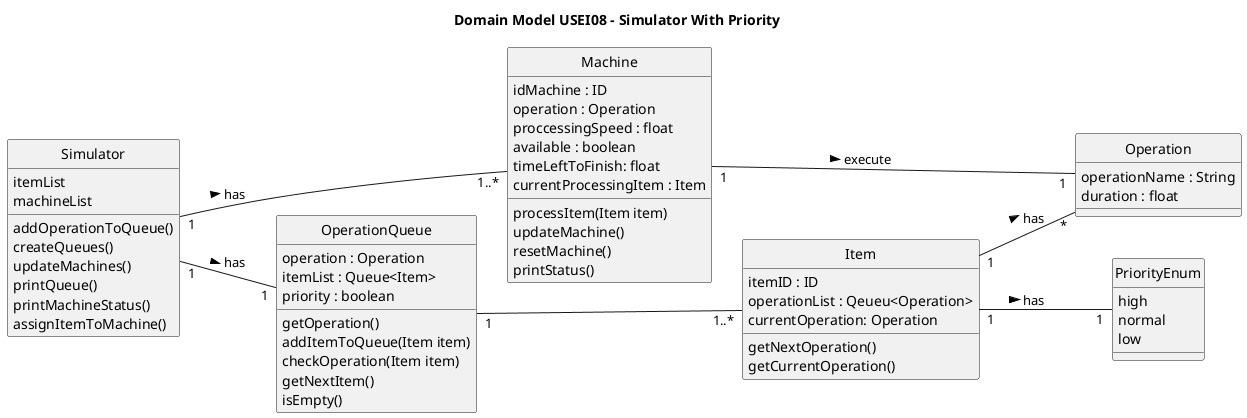 @startuml
skinparam monochrome true
skinparam packageStyle rectangle
skinparam shadowing false

left to right direction

skinparam classAttributeIconSize 0

hide circle
'hide methods

title Domain Model USEI08 - Simulator With Priority


class Simulator {
    itemList
    machineList
    addOperationToQueue()
    createQueues()
    updateMachines()
    printQueue()
    printMachineStatus()
    assignItemToMachine()
}

class Item {
    itemID : ID
    operationList : Qeueu<Operation>
    currentOperation: Operation
    getNextOperation()
    getCurrentOperation()
}

class PriorityEnum{
    high
    normal
    low
}



class Operation {
    operationName : String
    duration : float
}

class Machine{
    idMachine : ID
    operation : Operation
    proccessingSpeed : float
    available : boolean
    timeLeftToFinish: float
    currentProcessingItem : Item
    processItem(Item item)
    updateMachine()
    resetMachine()
    printStatus()

}

class OperationQueue{
    operation : Operation
    itemList : Queue<Item>
    priority : boolean
    getOperation()
    addItemToQueue(Item item)
    checkOperation(Item item)
    getNextItem()
    isEmpty()

}

Item "1" -- "*" Operation : has >
Machine "1" - "         1" Operation: execute >
Item "1" -- "1" PriorityEnum : has >
Simulator "1" -- "1" OperationQueue: has >
Simulator "1" -- "1..*" Machine : has >
OperationQueue "1" -- "1..*" Item
@enduml